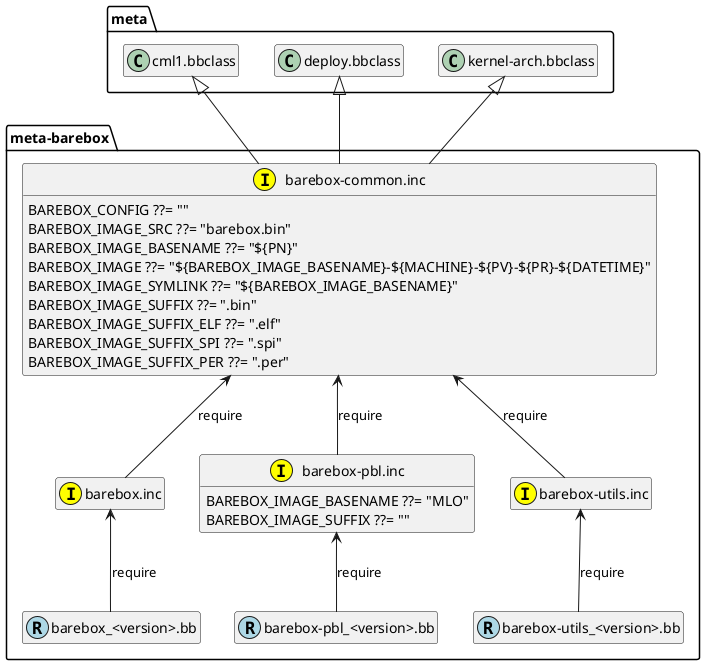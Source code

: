 @startuml

package "meta" <<Folder>> {
	class Cml1 as "cml1.bbclass"
	class Deploy as "deploy.bbclass"
	class KernelArch as "kernel-arch.bbclass"
}

package "meta-barebox" <<Folder>> {
	class BareboxCommonInc as "barebox-common.inc" << (I, yellow) >> {
		BAREBOX_CONFIG ??= ""
		BAREBOX_IMAGE_SRC ??= "barebox.bin"
		BAREBOX_IMAGE_BASENAME ??= "${PN}"
		BAREBOX_IMAGE ??= "${BAREBOX_IMAGE_BASENAME}-${MACHINE}-${PV}-${PR}-${DATETIME}"
		BAREBOX_IMAGE_SYMLINK ??= "${BAREBOX_IMAGE_BASENAME}"
		BAREBOX_IMAGE_SUFFIX ??= ".bin"
		BAREBOX_IMAGE_SUFFIX_ELF ??= ".elf"
		BAREBOX_IMAGE_SUFFIX_SPI ??= ".spi"
		BAREBOX_IMAGE_SUFFIX_PER ??= ".per"
	}

	class BareboxInc as "barebox.inc" << (I, yellow) >> {
	}

	class BareboxPblInc as "barebox-pbl.inc" << (I, yellow) >> {
		BAREBOX_IMAGE_BASENAME ??= "MLO"
		BAREBOX_IMAGE_SUFFIX ??= ""
	}

	class BareboxUtilsInc as "barebox-utils.inc" << (I, yellow) >> {
	}

	class BareboxBb as "barebox_<version>.bb" << (R, lightblue) >> {
	}

	class BareboxPblBb as "barebox-pbl_<version>.bb" << (R, lightblue) >> {
	}

	class BareboxUtilsBb as "barebox-utils_<version>.bb" << (R, lightblue) >> {
	}

	BareboxCommonInc <-- BareboxInc : require
	BareboxCommonInc <-- BareboxPblInc : require
	BareboxCommonInc <-- BareboxUtilsInc : require

	BareboxInc <-- BareboxBb : require
	BareboxPblInc <-- BareboxPblBb : require
	BareboxUtilsInc <-- BareboxUtilsBb : require
}

Cml1 <|-- BareboxCommonInc
Deploy <|-- BareboxCommonInc
KernelArch <|-- BareboxCommonInc

hide empty members
hide empty methods

@enduml

